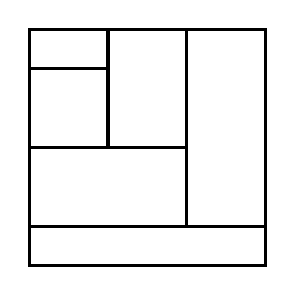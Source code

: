 \begin{tikzpicture}[very thick, scale=.5]
    \draw (0,5) rectangle (2,6);
    \draw (0,3) rectangle (2,5);
    \draw (2,3) rectangle (4,6);
    \draw (0,1) rectangle (4,3);
    \draw (4,1) rectangle (6,6);
    \draw (0,0) rectangle (6,1);
\end{tikzpicture}
